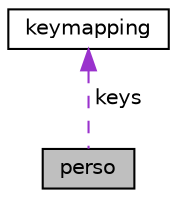 digraph "perso"
{
 // LATEX_PDF_SIZE
  edge [fontname="Helvetica",fontsize="10",labelfontname="Helvetica",labelfontsize="10"];
  node [fontname="Helvetica",fontsize="10",shape=record];
  Node1 [label="perso",height=0.2,width=0.4,color="black", fillcolor="grey75", style="filled", fontcolor="black",tooltip="struct for perso"];
  Node2 -> Node1 [dir="back",color="darkorchid3",fontsize="10",style="dashed",label=" keys" ,fontname="Helvetica"];
  Node2 [label="keymapping",height=0.2,width=0.4,color="black", fillcolor="white", style="filled",URL="$structkeymapping.html",tooltip=" "];
}
